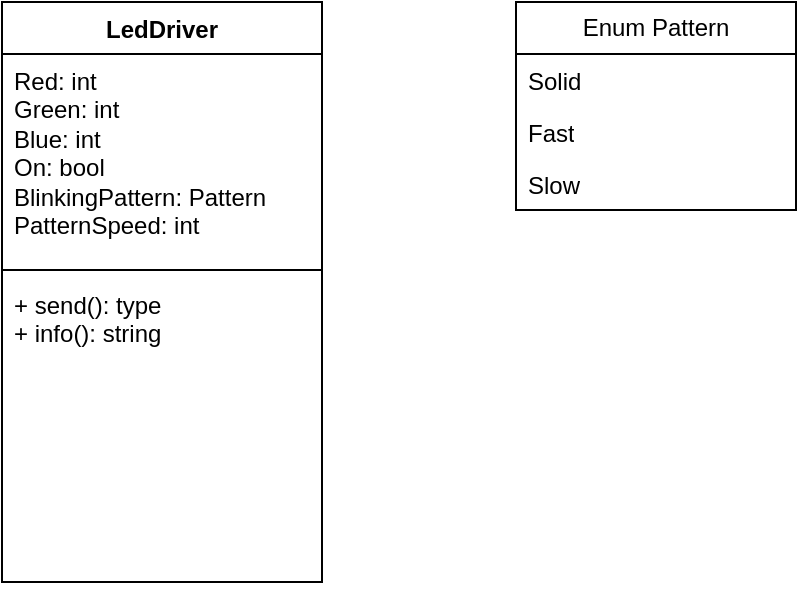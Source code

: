 <mxfile version="24.7.16">
  <diagram name="Pagina-1" id="eJVLS_b9aZRjP0y90SLq">
    <mxGraphModel dx="849" dy="462" grid="1" gridSize="10" guides="1" tooltips="1" connect="1" arrows="1" fold="1" page="1" pageScale="1" pageWidth="827" pageHeight="1169" math="0" shadow="0">
      <root>
        <mxCell id="0" />
        <mxCell id="1" parent="0" />
        <mxCell id="Leai7pPRMRFXjM4BmVUD-1" value="LedDriver" style="swimlane;fontStyle=1;align=center;verticalAlign=top;childLayout=stackLayout;horizontal=1;startSize=26;horizontalStack=0;resizeParent=1;resizeParentMax=0;resizeLast=0;collapsible=1;marginBottom=0;whiteSpace=wrap;html=1;" vertex="1" parent="1">
          <mxGeometry x="363" y="170" width="160" height="290" as="geometry" />
        </mxCell>
        <mxCell id="Leai7pPRMRFXjM4BmVUD-2" value="Red: int&lt;div&gt;Green: int&lt;/div&gt;&lt;div&gt;Blue: int&lt;/div&gt;&lt;div&gt;On: bool&lt;/div&gt;&lt;div&gt;BlinkingPattern: Pattern&lt;/div&gt;&lt;div&gt;PatternSpeed: int&lt;/div&gt;&lt;div&gt;&lt;br&gt;&lt;/div&gt;" style="text;strokeColor=none;fillColor=none;align=left;verticalAlign=top;spacingLeft=4;spacingRight=4;overflow=hidden;rotatable=0;points=[[0,0.5],[1,0.5]];portConstraint=eastwest;whiteSpace=wrap;html=1;" vertex="1" parent="Leai7pPRMRFXjM4BmVUD-1">
          <mxGeometry y="26" width="160" height="104" as="geometry" />
        </mxCell>
        <mxCell id="Leai7pPRMRFXjM4BmVUD-3" value="" style="line;strokeWidth=1;fillColor=none;align=left;verticalAlign=middle;spacingTop=-1;spacingLeft=3;spacingRight=3;rotatable=0;labelPosition=right;points=[];portConstraint=eastwest;strokeColor=inherit;" vertex="1" parent="Leai7pPRMRFXjM4BmVUD-1">
          <mxGeometry y="130" width="160" height="8" as="geometry" />
        </mxCell>
        <mxCell id="Leai7pPRMRFXjM4BmVUD-4" value="+ send(): type&lt;div&gt;+ info(): string&lt;/div&gt;" style="text;strokeColor=none;fillColor=none;align=left;verticalAlign=top;spacingLeft=4;spacingRight=4;overflow=hidden;rotatable=0;points=[[0,0.5],[1,0.5]];portConstraint=eastwest;whiteSpace=wrap;html=1;" vertex="1" parent="Leai7pPRMRFXjM4BmVUD-1">
          <mxGeometry y="138" width="160" height="152" as="geometry" />
        </mxCell>
        <mxCell id="Leai7pPRMRFXjM4BmVUD-5" value="Enum Pattern" style="swimlane;fontStyle=0;childLayout=stackLayout;horizontal=1;startSize=26;fillColor=none;horizontalStack=0;resizeParent=1;resizeParentMax=0;resizeLast=0;collapsible=1;marginBottom=0;whiteSpace=wrap;html=1;" vertex="1" parent="1">
          <mxGeometry x="620" y="170" width="140" height="104" as="geometry" />
        </mxCell>
        <mxCell id="Leai7pPRMRFXjM4BmVUD-6" value="Solid" style="text;strokeColor=none;fillColor=none;align=left;verticalAlign=top;spacingLeft=4;spacingRight=4;overflow=hidden;rotatable=0;points=[[0,0.5],[1,0.5]];portConstraint=eastwest;whiteSpace=wrap;html=1;" vertex="1" parent="Leai7pPRMRFXjM4BmVUD-5">
          <mxGeometry y="26" width="140" height="26" as="geometry" />
        </mxCell>
        <mxCell id="Leai7pPRMRFXjM4BmVUD-7" value="Fast" style="text;strokeColor=none;fillColor=none;align=left;verticalAlign=top;spacingLeft=4;spacingRight=4;overflow=hidden;rotatable=0;points=[[0,0.5],[1,0.5]];portConstraint=eastwest;whiteSpace=wrap;html=1;" vertex="1" parent="Leai7pPRMRFXjM4BmVUD-5">
          <mxGeometry y="52" width="140" height="26" as="geometry" />
        </mxCell>
        <mxCell id="Leai7pPRMRFXjM4BmVUD-8" value="Slow" style="text;strokeColor=none;fillColor=none;align=left;verticalAlign=top;spacingLeft=4;spacingRight=4;overflow=hidden;rotatable=0;points=[[0,0.5],[1,0.5]];portConstraint=eastwest;whiteSpace=wrap;html=1;" vertex="1" parent="Leai7pPRMRFXjM4BmVUD-5">
          <mxGeometry y="78" width="140" height="26" as="geometry" />
        </mxCell>
      </root>
    </mxGraphModel>
  </diagram>
</mxfile>

